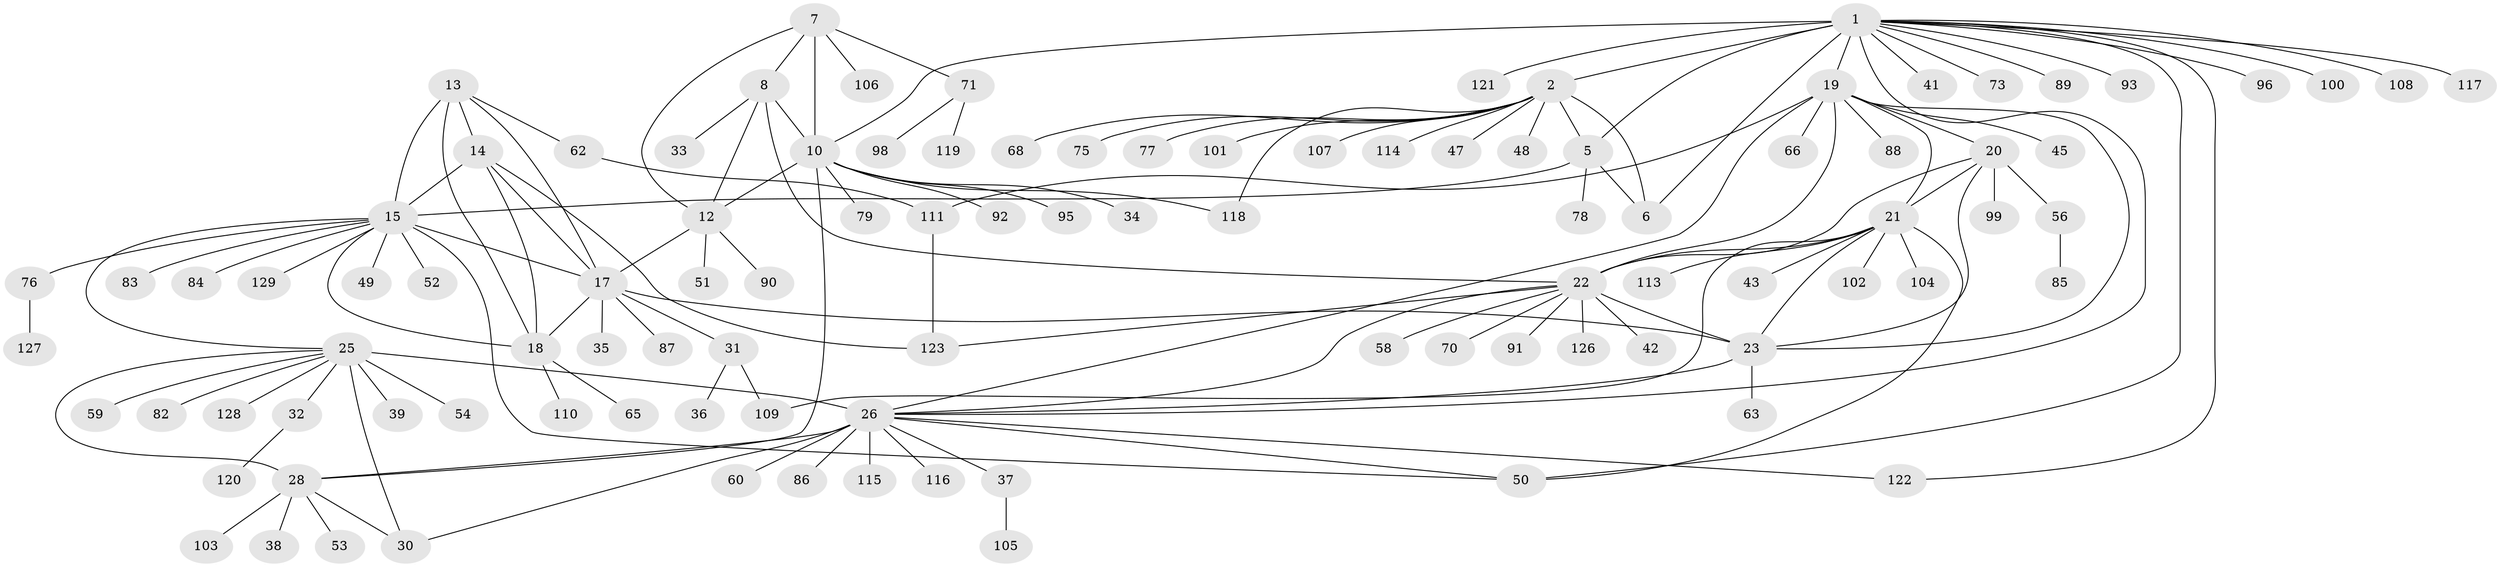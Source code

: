 // Generated by graph-tools (version 1.1) at 2025/24/03/03/25 07:24:14]
// undirected, 103 vertices, 140 edges
graph export_dot {
graph [start="1"]
  node [color=gray90,style=filled];
  1 [super="+4"];
  2 [super="+3"];
  5 [super="+112"];
  6 [super="+125"];
  7 [super="+9"];
  8 [super="+74"];
  10 [super="+11"];
  12 [super="+46"];
  13 [super="+55"];
  14 [super="+80"];
  15 [super="+16"];
  17 [super="+67"];
  18 [super="+94"];
  19 [super="+40"];
  20;
  21 [super="+61"];
  22 [super="+24"];
  23 [super="+97"];
  25 [super="+27"];
  26 [super="+29"];
  28 [super="+64"];
  30 [super="+44"];
  31 [super="+81"];
  32;
  33;
  34;
  35;
  36;
  37 [super="+69"];
  38;
  39;
  41;
  42;
  43;
  45;
  47;
  48;
  49;
  50 [super="+57"];
  51;
  52;
  53;
  54;
  56 [super="+72"];
  58;
  59;
  60;
  62;
  63;
  65;
  66;
  68;
  70;
  71;
  73;
  75;
  76;
  77;
  78;
  79;
  82;
  83;
  84;
  85;
  86;
  87;
  88;
  89;
  90;
  91;
  92;
  93;
  95;
  96;
  98;
  99;
  100;
  101;
  102;
  103;
  104;
  105;
  106;
  107;
  108;
  109;
  110;
  111;
  113;
  114;
  115;
  116;
  117;
  118;
  119;
  120;
  121;
  122;
  123 [super="+124"];
  126;
  127;
  128;
  129;
  1 -- 2 [weight=4];
  1 -- 5 [weight=2];
  1 -- 6 [weight=2];
  1 -- 26;
  1 -- 89;
  1 -- 100;
  1 -- 108;
  1 -- 96;
  1 -- 41;
  1 -- 10;
  1 -- 73;
  1 -- 19;
  1 -- 117;
  1 -- 121;
  1 -- 122;
  1 -- 93;
  1 -- 50;
  2 -- 5 [weight=2];
  2 -- 6 [weight=2];
  2 -- 47;
  2 -- 48;
  2 -- 68;
  2 -- 75;
  2 -- 77;
  2 -- 101;
  2 -- 107;
  2 -- 114;
  2 -- 118;
  5 -- 6;
  5 -- 15;
  5 -- 78;
  7 -- 8 [weight=2];
  7 -- 10 [weight=4];
  7 -- 12 [weight=2];
  7 -- 106;
  7 -- 71;
  8 -- 10 [weight=2];
  8 -- 12;
  8 -- 33;
  8 -- 22;
  10 -- 12 [weight=2];
  10 -- 28;
  10 -- 34;
  10 -- 118;
  10 -- 79;
  10 -- 92;
  10 -- 95;
  12 -- 17;
  12 -- 51;
  12 -- 90;
  13 -- 14;
  13 -- 15 [weight=2];
  13 -- 17;
  13 -- 18;
  13 -- 62;
  14 -- 15 [weight=2];
  14 -- 17;
  14 -- 18;
  14 -- 123;
  15 -- 17 [weight=2];
  15 -- 18 [weight=2];
  15 -- 49;
  15 -- 50;
  15 -- 76;
  15 -- 129;
  15 -- 83;
  15 -- 52;
  15 -- 84;
  15 -- 25;
  17 -- 18;
  17 -- 23;
  17 -- 31;
  17 -- 35;
  17 -- 87;
  18 -- 65;
  18 -- 110;
  19 -- 20;
  19 -- 21;
  19 -- 22 [weight=2];
  19 -- 23;
  19 -- 45;
  19 -- 66;
  19 -- 88;
  19 -- 26;
  19 -- 111;
  20 -- 21;
  20 -- 22 [weight=2];
  20 -- 23;
  20 -- 56;
  20 -- 99;
  21 -- 22 [weight=2];
  21 -- 23;
  21 -- 43;
  21 -- 102;
  21 -- 113;
  21 -- 104;
  21 -- 109;
  21 -- 50;
  22 -- 23 [weight=2];
  22 -- 58;
  22 -- 70;
  22 -- 42;
  22 -- 123;
  22 -- 26;
  22 -- 91;
  22 -- 126;
  23 -- 63;
  23 -- 26;
  25 -- 26 [weight=4];
  25 -- 28 [weight=2];
  25 -- 30 [weight=2];
  25 -- 32;
  25 -- 39;
  25 -- 128;
  25 -- 82;
  25 -- 54;
  25 -- 59;
  26 -- 28 [weight=2];
  26 -- 30 [weight=2];
  26 -- 50;
  26 -- 115;
  26 -- 116;
  26 -- 122;
  26 -- 37;
  26 -- 60;
  26 -- 86;
  28 -- 30;
  28 -- 38;
  28 -- 53;
  28 -- 103;
  31 -- 36;
  31 -- 109;
  32 -- 120;
  37 -- 105;
  56 -- 85;
  62 -- 111;
  71 -- 98;
  71 -- 119;
  76 -- 127;
  111 -- 123;
}
